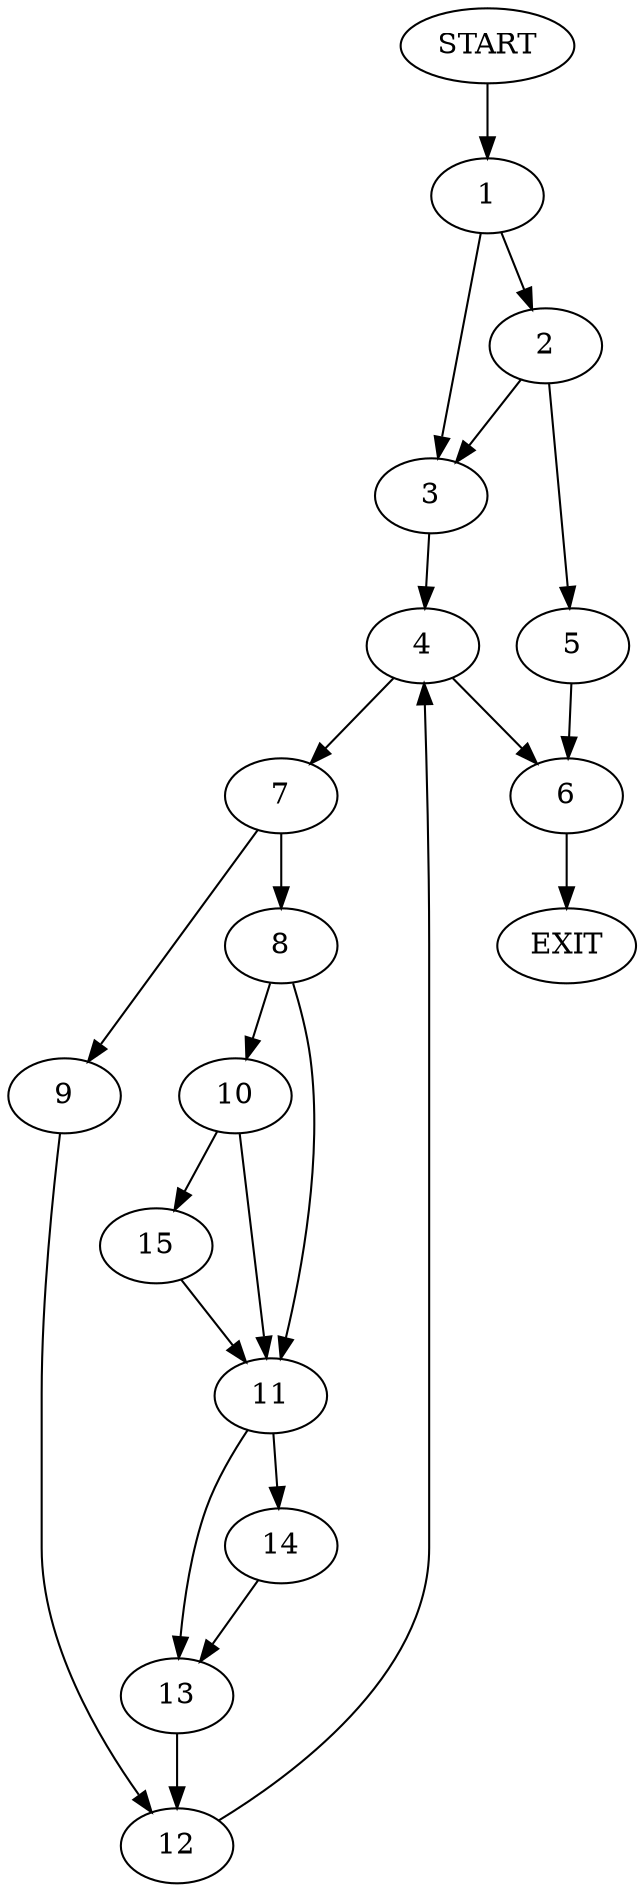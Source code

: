 digraph {
0 [label="START"]
16 [label="EXIT"]
0 -> 1
1 -> 2
1 -> 3
3 -> 4
2 -> 5
2 -> 3
5 -> 6
6 -> 16
4 -> 6
4 -> 7
7 -> 8
7 -> 9
8 -> 10
8 -> 11
9 -> 12
11 -> 13
11 -> 14
10 -> 15
10 -> 11
15 -> 11
13 -> 12
14 -> 13
12 -> 4
}
